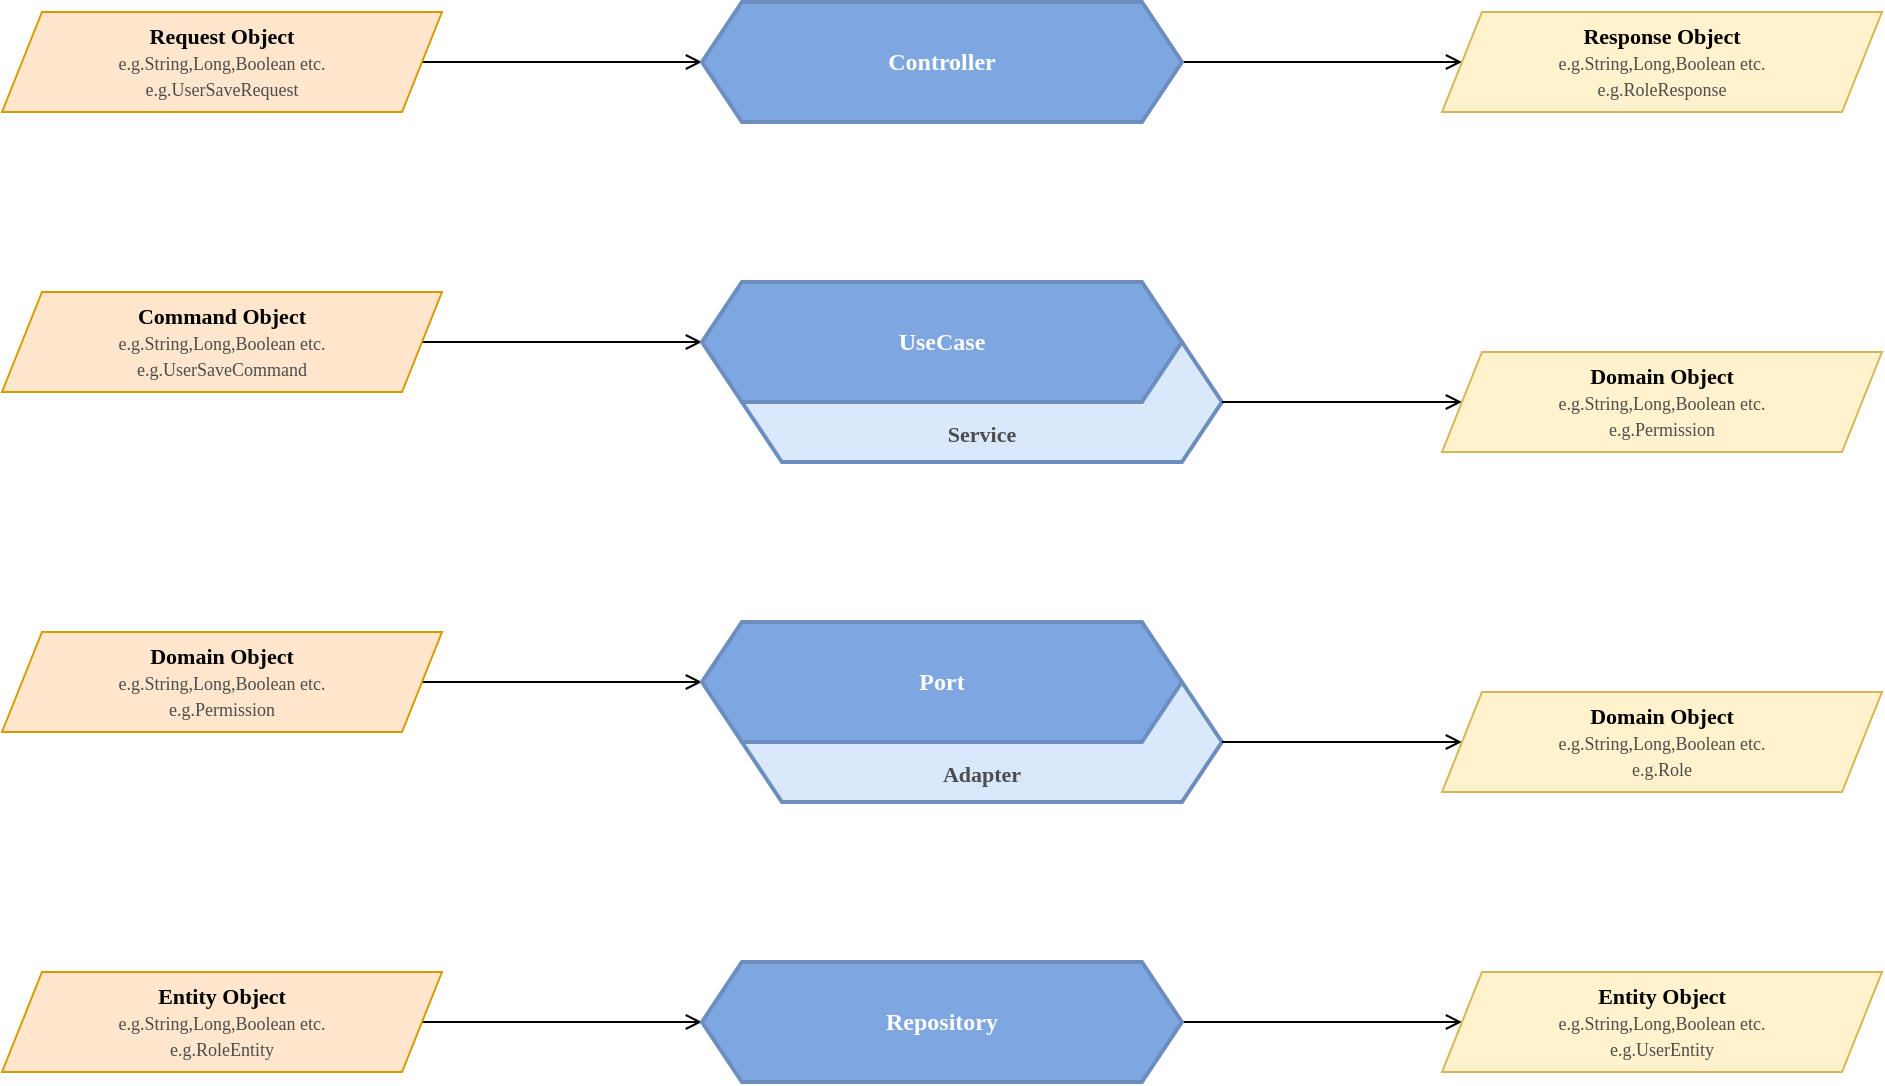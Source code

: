 <mxfile version="17.2.4" type="device"><diagram id="UFtvnoaTi0g4s00rDbB8" name="Page-1"><mxGraphModel dx="1106" dy="765" grid="1" gridSize="10" guides="1" tooltips="1" connect="1" arrows="1" fold="1" page="1" pageScale="1" pageWidth="850" pageHeight="1100" math="0" shadow="0"><root><mxCell id="0"/><mxCell id="1" parent="0"/><mxCell id="Izh2MqQQKWWqUKpUe7pz-3" value="&lt;b&gt;&lt;sup&gt;&lt;font style=&quot;font-size: 11px&quot;&gt;Service&lt;/font&gt;&lt;/sup&gt;&lt;/b&gt;" style="shape=hexagon;perimeter=hexagonPerimeter2;whiteSpace=wrap;html=1;fixedSize=1;spacing=2;verticalAlign=bottom;fontFamily=SF Mono;fontStyle=0;strokeWidth=2;strokeColor=#6c8ebf;fillColor=#dae8fc;fontColor=#4D4D4D;" parent="1" vertex="1"><mxGeometry x="599.96" y="390" width="240" height="60" as="geometry"/></mxCell><mxCell id="Izh2MqQQKWWqUKpUe7pz-6" style="edgeStyle=orthogonalEdgeStyle;rounded=0;orthogonalLoop=1;jettySize=auto;html=1;endArrow=open;endFill=0;entryX=0;entryY=0.5;entryDx=0;entryDy=0;" parent="1" target="Izh2MqQQKWWqUKpUe7pz-8" edge="1"><mxGeometry relative="1" as="geometry"><mxPoint x="559.96" y="370" as="targetPoint"/><mxPoint x="439.96" y="390" as="sourcePoint"/><Array as="points"><mxPoint x="439.96" y="390"/></Array></mxGeometry></mxCell><mxCell id="Izh2MqQQKWWqUKpUe7pz-7" style="edgeStyle=orthogonalEdgeStyle;rounded=0;orthogonalLoop=1;jettySize=auto;html=1;exitX=1;exitY=0.5;exitDx=0;exitDy=0;endArrow=open;endFill=0;" parent="1" source="Izh2MqQQKWWqUKpUe7pz-3" edge="1"><mxGeometry relative="1" as="geometry"><mxPoint x="959.96" y="420" as="targetPoint"/></mxGeometry></mxCell><mxCell id="Izh2MqQQKWWqUKpUe7pz-8" value="UseCase" style="shape=hexagon;perimeter=hexagonPerimeter2;whiteSpace=wrap;html=1;fixedSize=1;fontFamily=SF Mono;fontStyle=1;strokeWidth=2;fillColor=#7EA6E0;strokeColor=#6C8EBF;fontColor=#FFFFFF;" parent="1" vertex="1"><mxGeometry x="579.96" y="360" width="240" height="60" as="geometry"/></mxCell><mxCell id="Izh2MqQQKWWqUKpUe7pz-33" style="edgeStyle=orthogonalEdgeStyle;rounded=0;orthogonalLoop=1;jettySize=auto;html=1;endArrow=open;endFill=0;entryX=0;entryY=0.5;entryDx=0;entryDy=0;startArrow=none;" parent="1" target="Izh2MqQQKWWqUKpUe7pz-35" edge="1"><mxGeometry relative="1" as="geometry"><mxPoint x="559.98" y="230" as="targetPoint"/><mxPoint x="440" y="250" as="sourcePoint"/><Array as="points"><mxPoint x="439.98" y="250"/></Array></mxGeometry></mxCell><mxCell id="Izh2MqQQKWWqUKpUe7pz-34" style="edgeStyle=orthogonalEdgeStyle;rounded=0;orthogonalLoop=1;jettySize=auto;html=1;exitX=1;exitY=0.5;exitDx=0;exitDy=0;endArrow=open;endFill=0;" parent="1" source="Izh2MqQQKWWqUKpUe7pz-35" edge="1"><mxGeometry relative="1" as="geometry"><mxPoint x="959.98" y="250" as="targetPoint"/><mxPoint x="839.98" y="280.0" as="sourcePoint"/><Array as="points"><mxPoint x="959.98" y="250"/></Array></mxGeometry></mxCell><mxCell id="Izh2MqQQKWWqUKpUe7pz-35" value="Controller" style="shape=hexagon;perimeter=hexagonPerimeter2;whiteSpace=wrap;html=1;fixedSize=1;fontFamily=SF Mono;fontStyle=1;strokeWidth=2;fillColor=#7EA6E0;strokeColor=#6C8EBF;fontColor=#FFFFFF;" parent="1" vertex="1"><mxGeometry x="579.98" y="220" width="240" height="60" as="geometry"/></mxCell><mxCell id="Izh2MqQQKWWqUKpUe7pz-36" value="&lt;b&gt;&lt;sup&gt;&lt;font style=&quot;font-size: 11px&quot;&gt;Adapter&lt;/font&gt;&lt;/sup&gt;&lt;/b&gt;" style="shape=hexagon;perimeter=hexagonPerimeter2;whiteSpace=wrap;html=1;fixedSize=1;spacing=2;verticalAlign=bottom;fontFamily=SF Mono;fontStyle=0;strokeWidth=2;strokeColor=#6c8ebf;fillColor=#dae8fc;fontColor=#4D4D4D;" parent="1" vertex="1"><mxGeometry x="599.96" y="560" width="240" height="60" as="geometry"/></mxCell><mxCell id="Izh2MqQQKWWqUKpUe7pz-37" style="edgeStyle=orthogonalEdgeStyle;rounded=0;orthogonalLoop=1;jettySize=auto;html=1;endArrow=open;endFill=0;entryX=0;entryY=0.5;entryDx=0;entryDy=0;" parent="1" target="Izh2MqQQKWWqUKpUe7pz-39" edge="1"><mxGeometry relative="1" as="geometry"><mxPoint x="559.96" y="540" as="targetPoint"/><mxPoint x="439.96" y="560.0" as="sourcePoint"/><Array as="points"><mxPoint x="439.96" y="560"/></Array></mxGeometry></mxCell><mxCell id="Izh2MqQQKWWqUKpUe7pz-38" style="edgeStyle=orthogonalEdgeStyle;rounded=0;orthogonalLoop=1;jettySize=auto;html=1;exitX=1;exitY=0.5;exitDx=0;exitDy=0;endArrow=open;endFill=0;" parent="1" source="Izh2MqQQKWWqUKpUe7pz-36" edge="1"><mxGeometry relative="1" as="geometry"><mxPoint x="959.96" y="590.0" as="targetPoint"/></mxGeometry></mxCell><mxCell id="Izh2MqQQKWWqUKpUe7pz-39" value="Port" style="shape=hexagon;perimeter=hexagonPerimeter2;whiteSpace=wrap;html=1;fixedSize=1;fontFamily=SF Mono;fontStyle=1;strokeWidth=2;fillColor=#7EA6E0;strokeColor=#6c8ebf;fontColor=#FFFFFF;" parent="1" vertex="1"><mxGeometry x="579.96" y="530" width="240" height="60" as="geometry"/></mxCell><mxCell id="Izh2MqQQKWWqUKpUe7pz-49" style="edgeStyle=orthogonalEdgeStyle;rounded=0;orthogonalLoop=1;jettySize=auto;html=1;endArrow=open;endFill=0;entryX=0;entryY=0.5;entryDx=0;entryDy=0;" parent="1" target="Izh2MqQQKWWqUKpUe7pz-51" edge="1"><mxGeometry relative="1" as="geometry"><mxPoint x="559.96" y="710" as="targetPoint"/><mxPoint x="439.96" y="730.0" as="sourcePoint"/><Array as="points"><mxPoint x="439.96" y="730"/></Array></mxGeometry></mxCell><mxCell id="Izh2MqQQKWWqUKpUe7pz-50" style="edgeStyle=orthogonalEdgeStyle;rounded=0;orthogonalLoop=1;jettySize=auto;html=1;exitX=1;exitY=0.5;exitDx=0;exitDy=0;endArrow=open;endFill=0;" parent="1" source="Izh2MqQQKWWqUKpUe7pz-51" edge="1"><mxGeometry relative="1" as="geometry"><mxPoint x="959.96" y="730.0" as="targetPoint"/><mxPoint x="839.96" y="760.0" as="sourcePoint"/><Array as="points"><mxPoint x="959.96" y="730"/></Array></mxGeometry></mxCell><mxCell id="Izh2MqQQKWWqUKpUe7pz-51" value="Repository" style="shape=hexagon;perimeter=hexagonPerimeter2;whiteSpace=wrap;html=1;fixedSize=1;fontFamily=SF Mono;fontStyle=1;strokeWidth=2;fillColor=#7EA6E0;strokeColor=#6c8ebf;fontColor=#FFFFFF;" parent="1" vertex="1"><mxGeometry x="579.96" y="700" width="240" height="60" as="geometry"/></mxCell><mxCell id="Izh2MqQQKWWqUKpUe7pz-56" value="&lt;b style=&quot;color: rgb(0 , 0 , 0)&quot;&gt;Request Object&lt;/b&gt;&lt;br&gt;&lt;span style=&quot;color: rgb(77 , 77 , 77) ; font-size: 9px&quot;&gt;e.g.String,Long,Boolean etc.&lt;/span&gt;&lt;br style=&quot;color: rgb(77 , 77 , 77) ; font-size: 9px&quot;&gt;&lt;font style=&quot;font-size: 9px&quot; color=&quot;#4d4d4d&quot;&gt;e.g.UserSaveRequest&lt;/font&gt;" style="shape=parallelogram;perimeter=parallelogramPerimeter;whiteSpace=wrap;html=1;fixedSize=1;rounded=0;shadow=0;sketch=0;fontFamily=SF Mono;fontSize=11;strokeColor=#d79b00;strokeWidth=1;fillColor=#ffe6cc;" parent="1" vertex="1"><mxGeometry x="230" y="225" width="220" height="50" as="geometry"/></mxCell><mxCell id="Izh2MqQQKWWqUKpUe7pz-58" value="&lt;b style=&quot;color: rgb(0 , 0 , 0)&quot;&gt;Response Object&lt;/b&gt;&lt;br&gt;&lt;span style=&quot;color: rgb(77 , 77 , 77) ; font-size: 9px&quot;&gt;e.g.String,Long,Boolean etc.&lt;/span&gt;&lt;br style=&quot;color: rgb(77 , 77 , 77) ; font-size: 9px&quot;&gt;&lt;font style=&quot;font-size: 9px&quot; color=&quot;#4d4d4d&quot;&gt;e.g.RoleResponse&lt;/font&gt;" style="shape=parallelogram;perimeter=parallelogramPerimeter;whiteSpace=wrap;html=1;fixedSize=1;rounded=0;shadow=0;sketch=0;fontFamily=SF Mono;fontSize=11;strokeColor=#d6b656;strokeWidth=1;fillColor=#fff2cc;" parent="1" vertex="1"><mxGeometry x="950" y="225" width="220" height="50" as="geometry"/></mxCell><mxCell id="Izh2MqQQKWWqUKpUe7pz-69" value="&lt;b style=&quot;color: rgb(0 , 0 , 0)&quot;&gt;Command Object&lt;/b&gt;&lt;br&gt;&lt;font style=&quot;font-size: 9px&quot; color=&quot;#4d4d4d&quot;&gt;e.g.String,Long,Boolean etc.&lt;br&gt;&lt;/font&gt;&lt;span style=&quot;color: rgb(77 , 77 , 77) ; font-size: 9px&quot;&gt;e.g.UserSaveCommand&lt;/span&gt;" style="shape=parallelogram;perimeter=parallelogramPerimeter;whiteSpace=wrap;html=1;fixedSize=1;rounded=0;shadow=0;sketch=0;fontFamily=SF Mono;fontSize=11;strokeColor=#d79b00;strokeWidth=1;fillColor=#ffe6cc;" parent="1" vertex="1"><mxGeometry x="230" y="365" width="220" height="50" as="geometry"/></mxCell><mxCell id="Izh2MqQQKWWqUKpUe7pz-70" value="&lt;b style=&quot;color: rgb(0 , 0 , 0)&quot;&gt;Domain Object&lt;/b&gt;&lt;br&gt;&lt;span style=&quot;color: rgb(77 , 77 , 77) ; font-size: 9px&quot;&gt;e.g.String,Long,Boolean etc.&lt;/span&gt;&lt;br style=&quot;color: rgb(77 , 77 , 77) ; font-size: 9px&quot;&gt;&lt;font style=&quot;font-size: 9px&quot; color=&quot;#4d4d4d&quot;&gt;e.g.Permission&lt;/font&gt;" style="shape=parallelogram;perimeter=parallelogramPerimeter;whiteSpace=wrap;html=1;fixedSize=1;rounded=0;shadow=0;sketch=0;fontFamily=SF Mono;fontSize=11;strokeColor=#d6b656;strokeWidth=1;fillColor=#fff2cc;" parent="1" vertex="1"><mxGeometry x="950" y="395" width="220" height="50" as="geometry"/></mxCell><mxCell id="Izh2MqQQKWWqUKpUe7pz-71" value="&lt;b style=&quot;color: rgb(0 , 0 , 0)&quot;&gt;Domain Object&lt;/b&gt;&lt;br&gt;&lt;span style=&quot;color: rgb(77 , 77 , 77) ; font-size: 9px&quot;&gt;e.g.String,Long,Boolean etc.&lt;/span&gt;&lt;br style=&quot;color: rgb(77 , 77 , 77) ; font-size: 9px&quot;&gt;&lt;font style=&quot;font-size: 9px&quot; color=&quot;#4d4d4d&quot;&gt;e.g.Role&lt;/font&gt;" style="shape=parallelogram;perimeter=parallelogramPerimeter;whiteSpace=wrap;html=1;fixedSize=1;rounded=0;shadow=0;sketch=0;fontFamily=SF Mono;fontSize=11;strokeColor=#d6b656;strokeWidth=1;fillColor=#fff2cc;" parent="1" vertex="1"><mxGeometry x="950" y="565" width="220" height="50" as="geometry"/></mxCell><mxCell id="Izh2MqQQKWWqUKpUe7pz-73" value="&lt;b style=&quot;color: rgb(0 , 0 , 0)&quot;&gt;Domain Object&lt;/b&gt;&lt;br&gt;&lt;span style=&quot;color: rgb(77 , 77 , 77) ; font-size: 9px&quot;&gt;e.g.String,Long,Boolean etc.&lt;/span&gt;&lt;br style=&quot;color: rgb(77 , 77 , 77) ; font-size: 9px&quot;&gt;&lt;font style=&quot;font-size: 9px&quot; color=&quot;#4d4d4d&quot;&gt;e.g.Permission&lt;/font&gt;" style="shape=parallelogram;perimeter=parallelogramPerimeter;whiteSpace=wrap;html=1;fixedSize=1;rounded=0;shadow=0;sketch=0;fontFamily=SF Mono;fontSize=11;strokeColor=#d79b00;strokeWidth=1;fillColor=#ffe6cc;" parent="1" vertex="1"><mxGeometry x="230" y="535" width="220" height="50" as="geometry"/></mxCell><mxCell id="Izh2MqQQKWWqUKpUe7pz-74" value="&lt;b style=&quot;color: rgb(0 , 0 , 0)&quot;&gt;Entity Object&lt;/b&gt;&lt;br&gt;&lt;span style=&quot;color: rgb(77 , 77 , 77) ; font-size: 9px&quot;&gt;e.g.String,Long,Boolean etc.&lt;/span&gt;&lt;br style=&quot;color: rgb(77 , 77 , 77) ; font-size: 9px&quot;&gt;&lt;font style=&quot;font-size: 9px&quot; color=&quot;#4d4d4d&quot;&gt;e.g.UserEntity&lt;/font&gt;" style="shape=parallelogram;perimeter=parallelogramPerimeter;whiteSpace=wrap;html=1;fixedSize=1;rounded=0;shadow=0;sketch=0;fontFamily=SF Mono;fontSize=11;strokeColor=#d6b656;strokeWidth=1;fillColor=#fff2cc;" parent="1" vertex="1"><mxGeometry x="950" y="705" width="220" height="50" as="geometry"/></mxCell><mxCell id="Izh2MqQQKWWqUKpUe7pz-75" value="&lt;b style=&quot;color: rgb(0 , 0 , 0)&quot;&gt;Entity Object&lt;/b&gt;&lt;br&gt;&lt;span style=&quot;color: rgb(77 , 77 , 77) ; font-size: 9px&quot;&gt;e.g.String,Long,Boolean etc.&lt;/span&gt;&lt;br style=&quot;color: rgb(77 , 77 , 77) ; font-size: 9px&quot;&gt;&lt;font style=&quot;font-size: 9px&quot; color=&quot;#4d4d4d&quot;&gt;e.g.RoleEntity&lt;/font&gt;" style="shape=parallelogram;perimeter=parallelogramPerimeter;whiteSpace=wrap;html=1;fixedSize=1;rounded=0;shadow=0;sketch=0;fontFamily=SF Mono;fontSize=11;strokeColor=#d79b00;strokeWidth=1;fillColor=#ffe6cc;" parent="1" vertex="1"><mxGeometry x="230" y="705" width="220" height="50" as="geometry"/></mxCell></root></mxGraphModel></diagram></mxfile>